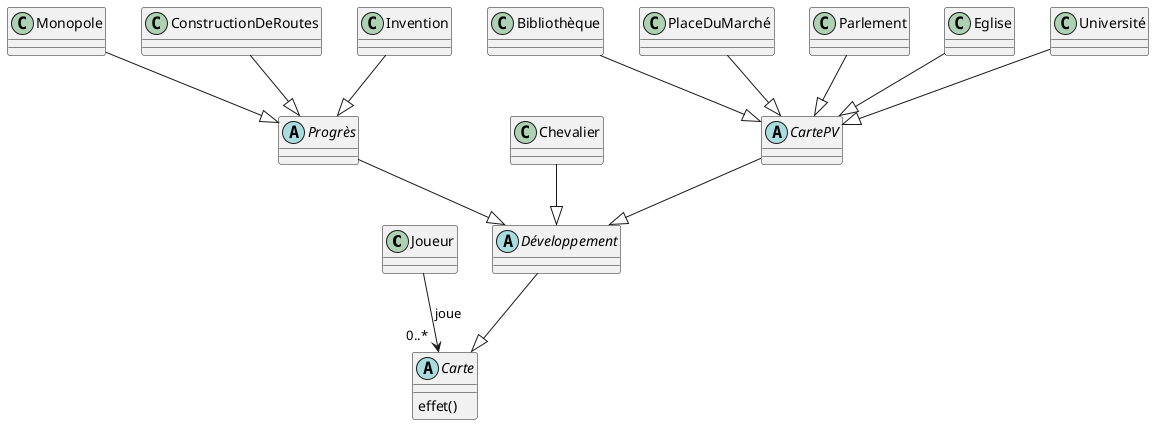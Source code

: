 @startuml
''''''''''''''''''''''''''''''''''''''''''''''''''''''''''''''''''''''''''''''''
class Joueur
abstract Carte {
  effet()
}
abstract Développement
class Monopole
class ConstructionDeRoutes
class Invention
class Bibliothèque
class PlaceDuMarché
class Parlement
class Eglise
class Université
abstract Progrès
class Chevalier
abstract CartePV
''''''''''''''''''''''''''''''''''''''''''''''''''''''''''''''''''''''''''''''''
''''''''''''''''''''''''''''''''''''''''''''''''''''''''''''''''''''''''''''''''
' Ici, ce sont toutes nos relations entre nos différentes instances.
Joueur --> "0..*  " Carte : joue

Développement --|> Carte
Progrès --|> Développement
Chevalier --|> Développement
CartePV --|> Développement
Monopole --|> Progrès
ConstructionDeRoutes --|> Progrès
Invention --|> Progrès
Bibliothèque --|> CartePV
PlaceDuMarché --|> CartePV
Parlement --|> CartePV
Eglise --|> CartePV
Université --|> CartePV
''''''''''''''''''''''''''''''''''''''''''''''''''''''''''''''''''''''''''''''''
''''''''''''''''''''''''''''''''''''''''''''''''''''''''''''''''''''''''''''''''
@enduml

